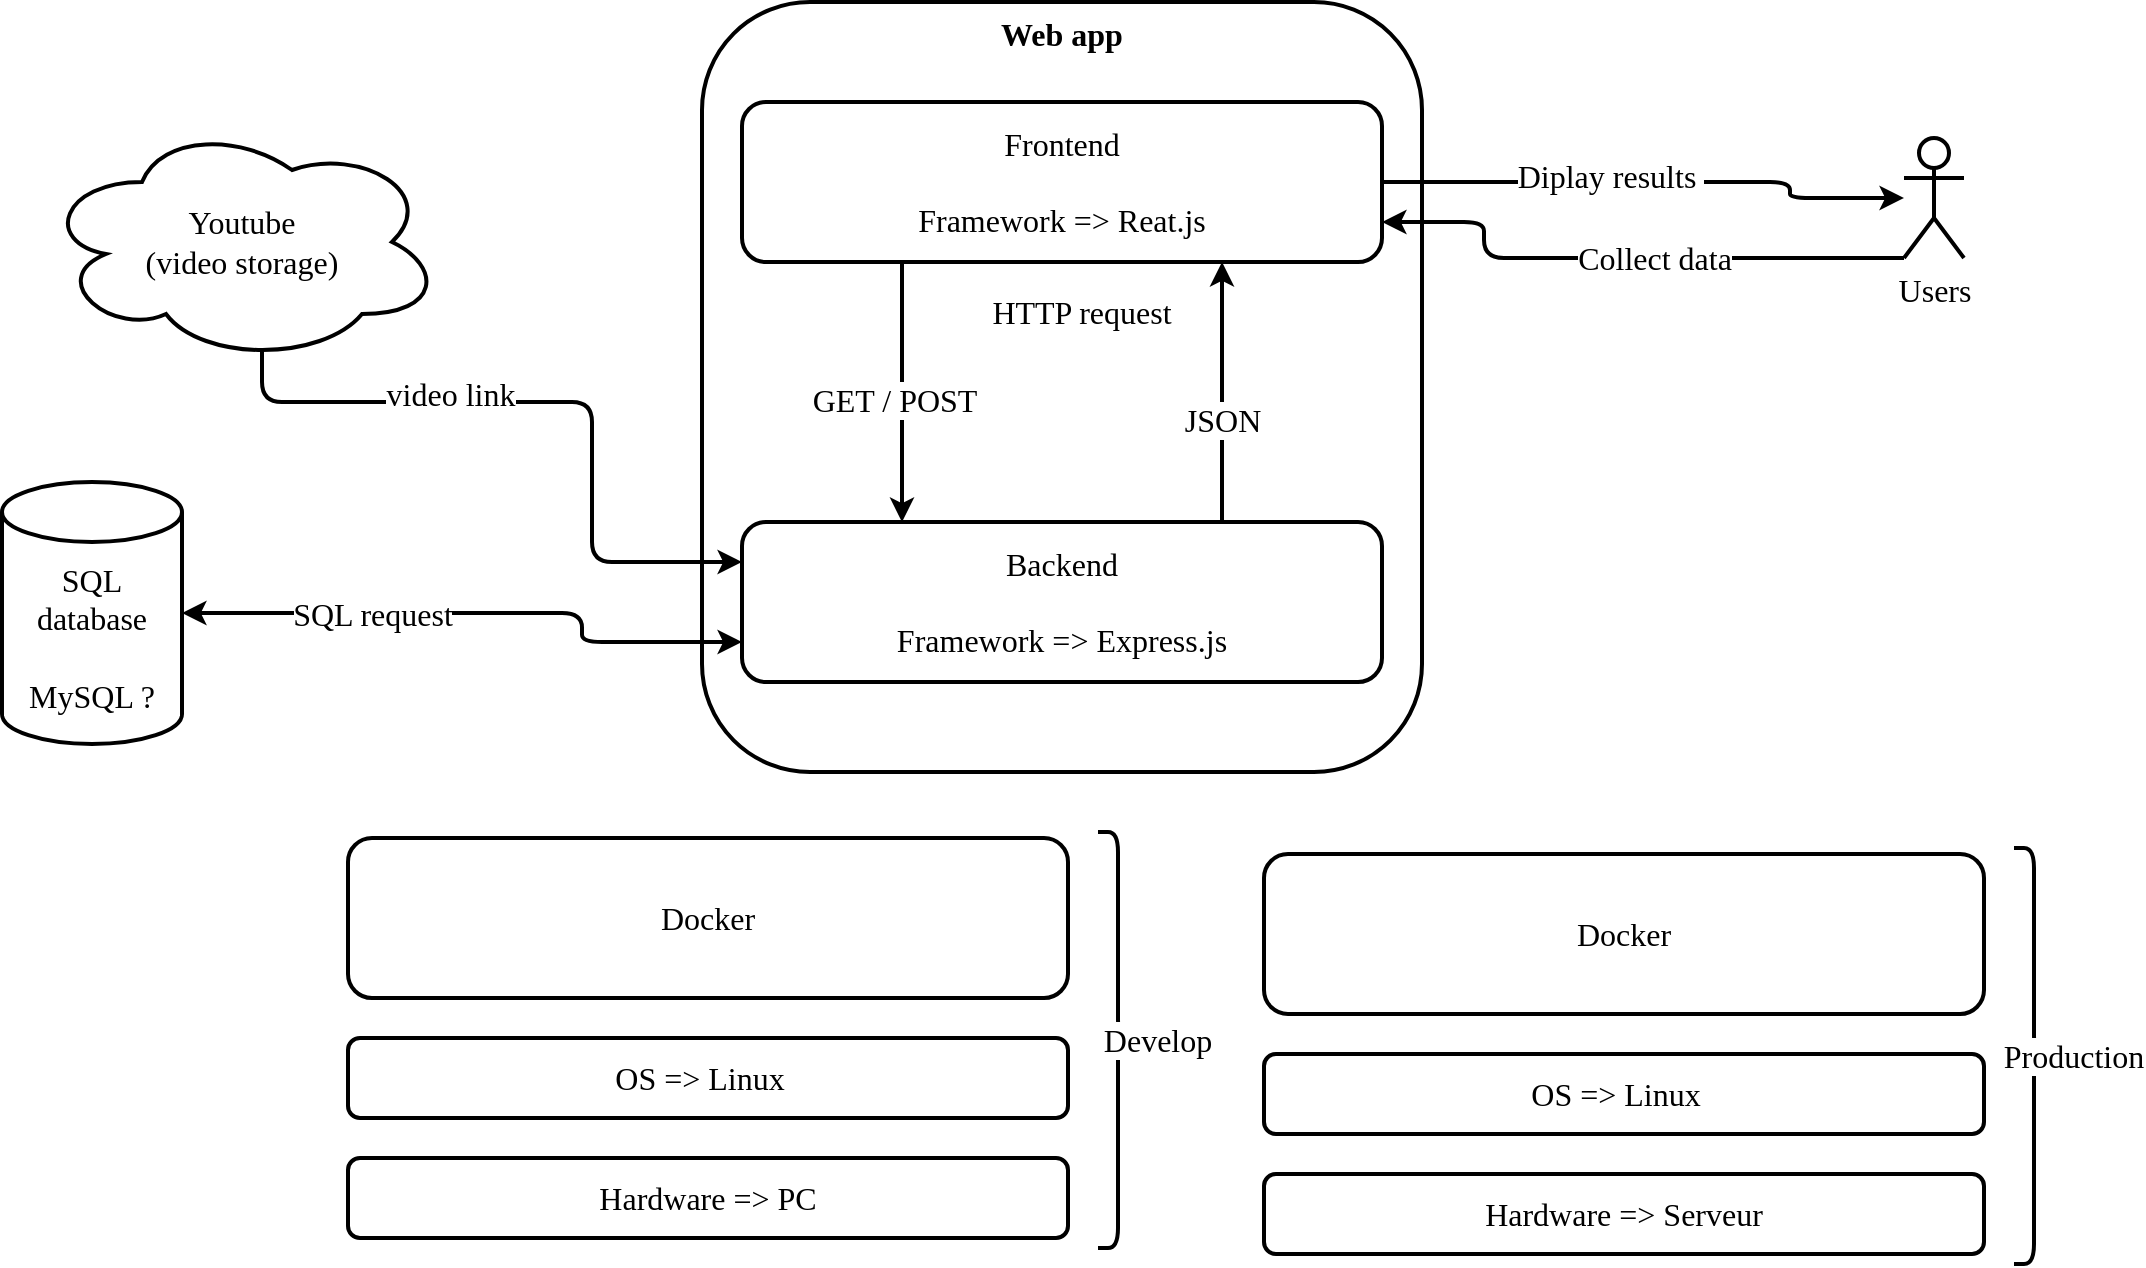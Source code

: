 <mxfile version="26.0.10">
  <diagram name="Architecture" id="LwtyrS3WK_ljkUNi1cgM">
    <mxGraphModel dx="1480" dy="1634" grid="0" gridSize="10" guides="1" tooltips="1" connect="1" arrows="1" fold="1" page="0" pageScale="1" pageWidth="827" pageHeight="1169" background="none" math="0" shadow="0">
      <root>
        <mxCell id="0" />
        <mxCell id="1" parent="0" />
        <mxCell id="aOAeQF0Wjegpi84AHOQ5-3" value="&lt;font data-font-src=&quot;https://fonts.googleapis.com/css?family=%3Cstyle%3E+%40import+url(&#39;https%3A%2F%2Ffonts.googleapis.com%2Fcss2%3Ffamily%3DSour%2BGummy%3Aital%2Cwght%400%2C100..900%3B1%2C100..900%26display%3Dswap&#39;)%3B+%3C%2Fstyle%3E&quot;&gt;SQL database&lt;/font&gt;&lt;div&gt;&lt;font data-font-src=&quot;https://fonts.googleapis.com/css?family=%3Cstyle%3E+%40import+url(&#39;https%3A%2F%2Ffonts.googleapis.com%2Fcss2%3Ffamily%3DSour%2BGummy%3Aital%2Cwght%400%2C100..900%3B1%2C100..900%26display%3Dswap&#39;)%3B+%3C%2Fstyle%3E&quot;&gt;&lt;br&gt;&lt;/font&gt;&lt;/div&gt;&lt;div&gt;MySQL ?&lt;/div&gt;" style="shape=cylinder3;whiteSpace=wrap;html=1;boundedLbl=1;backgroundOutline=1;size=15;fontFamily=Sour Gummy;1,100..900&amp;display=swap&#39;); &lt;/style&gt;;fontSize=16;fontColor=default;labelBackgroundColor=default;strokeWidth=2;snapToPoint=1;fontSource=https%3A%2F%2Ffonts.googleapis.com%2Fcss2%3Ffamily%3DSour%2BGummy%3Aital%2Cwght%400%2C100..900%3B1%2C100..900%26display%3Dswap;" parent="1" vertex="1">
          <mxGeometry x="640" y="220" width="90" height="131" as="geometry" />
        </mxCell>
        <mxCell id="VkoZAYC8j9W9dHgbqX4g-9" value="&lt;b&gt;Web app&lt;/b&gt;" style="rounded=1;whiteSpace=wrap;html=1;strokeColor=default;strokeWidth=2;align=center;verticalAlign=top;spacing=2;fontFamily=Sour Gummy;fontSize=16;fontColor=default;fontStyle=0;labelBorderColor=none;fillColor=default;gradientColor=none;fontSource=https%3A%2F%2Ffonts.googleapis.com%2Fcss2%3Ffamily%3DSour%2BGummy%3Aital%2Cwght%400%2C100..900%3B1%2C100..900%26display%3Dswap;" parent="1" vertex="1">
          <mxGeometry x="990" y="-20" width="360" height="385" as="geometry" />
        </mxCell>
        <mxCell id="VkoZAYC8j9W9dHgbqX4g-11" style="edgeStyle=orthogonalEdgeStyle;shape=connector;curved=0;rounded=1;jumpStyle=gap;jumpSize=10;orthogonalLoop=1;jettySize=auto;html=1;entryX=0;entryY=0.75;entryDx=0;entryDy=0;shadow=0;strokeColor=default;strokeWidth=2;align=center;verticalAlign=middle;fontFamily=Lucida Console;fontSize=16;fontColor=default;fontStyle=0;labelBorderColor=none;labelBackgroundColor=default;endArrow=classic;flowAnimation=0;startArrow=classic;startFill=1;exitX=1;exitY=0.5;exitDx=0;exitDy=0;exitPerimeter=0;" parent="1" source="aOAeQF0Wjegpi84AHOQ5-3" target="EupUgoVLVKRCz6Iabv77-3" edge="1">
          <mxGeometry relative="1" as="geometry">
            <mxPoint x="784" y="317" as="sourcePoint" />
            <Array as="points">
              <mxPoint x="930" y="286" />
              <mxPoint x="930" y="300" />
            </Array>
          </mxGeometry>
        </mxCell>
        <mxCell id="EupUgoVLVKRCz6Iabv77-16" value="SQL request" style="edgeLabel;html=1;align=center;verticalAlign=middle;resizable=0;points=[];fontFamily=Sour Gummy;fontSource=https%3A%2F%2Ffonts.googleapis.com%2Fcss2%3Ffamily%3DSour%2BGummy%3Aital%2Cwght%400%2C100..900%3B1%2C100..900%26display%3Dswap;fontSize=16;fontColor=default;fontStyle=0;labelBorderColor=none;labelBackgroundColor=default;" vertex="1" connectable="0" parent="VkoZAYC8j9W9dHgbqX4g-11">
          <mxGeometry x="-0.32" y="-1" relative="1" as="geometry">
            <mxPoint x="-5" y="-1" as="offset" />
          </mxGeometry>
        </mxCell>
        <mxCell id="EupUgoVLVKRCz6Iabv77-6" style="edgeStyle=orthogonalEdgeStyle;shape=connector;curved=0;rounded=1;jumpStyle=none;jumpSize=10;orthogonalLoop=1;jettySize=auto;html=1;exitX=0.25;exitY=1;exitDx=0;exitDy=0;entryX=0.25;entryY=0;entryDx=0;entryDy=0;shadow=0;strokeColor=default;strokeWidth=2;align=center;verticalAlign=middle;fontFamily=Sour Gummy;fontSource=https%3A%2F%2Ffonts.googleapis.com%2Fcss2%3Ffamily%3DSour%2BGummy%3Aital%2Cwght%400%2C100..900%3B1%2C100..900%26display%3Dswap;fontSize=16;fontColor=default;fontStyle=0;labelBorderColor=none;labelBackgroundColor=default;endArrow=classic;flowAnimation=0;" edge="1" parent="1" source="EupUgoVLVKRCz6Iabv77-2" target="EupUgoVLVKRCz6Iabv77-3">
          <mxGeometry relative="1" as="geometry" />
        </mxCell>
        <mxCell id="EupUgoVLVKRCz6Iabv77-8" value="GET / POST" style="edgeLabel;html=1;align=center;verticalAlign=middle;resizable=0;points=[];fontFamily=Sour Gummy;fontSource=https%3A%2F%2Ffonts.googleapis.com%2Fcss2%3Ffamily%3DSour%2BGummy%3Aital%2Cwght%400%2C100..900%3B1%2C100..900%26display%3Dswap;fontSize=16;fontColor=default;fontStyle=0;labelBorderColor=none;labelBackgroundColor=default;" vertex="1" connectable="0" parent="EupUgoVLVKRCz6Iabv77-6">
          <mxGeometry x="0.06" y="-4" relative="1" as="geometry">
            <mxPoint as="offset" />
          </mxGeometry>
        </mxCell>
        <mxCell id="EupUgoVLVKRCz6Iabv77-27" style="edgeStyle=orthogonalEdgeStyle;shape=connector;curved=0;rounded=1;jumpStyle=none;jumpSize=10;orthogonalLoop=1;jettySize=auto;html=1;exitX=1;exitY=0.5;exitDx=0;exitDy=0;shadow=0;strokeColor=default;strokeWidth=2;align=center;verticalAlign=middle;fontFamily=Sour Gummy;fontSource=https%3A%2F%2Ffonts.googleapis.com%2Fcss2%3Ffamily%3DSour%2BGummy%3Aital%2Cwght%400%2C100..900%3B1%2C100..900%26display%3Dswap;fontSize=16;fontColor=default;fontStyle=0;labelBorderColor=none;labelBackgroundColor=default;endArrow=classic;flowAnimation=0;" edge="1" parent="1" source="EupUgoVLVKRCz6Iabv77-2" target="EupUgoVLVKRCz6Iabv77-26">
          <mxGeometry relative="1" as="geometry">
            <Array as="points">
              <mxPoint x="1534" y="70" />
              <mxPoint x="1534" y="78" />
            </Array>
          </mxGeometry>
        </mxCell>
        <mxCell id="EupUgoVLVKRCz6Iabv77-28" value="Diplay results&amp;nbsp;" style="edgeLabel;html=1;align=center;verticalAlign=middle;resizable=0;points=[];rounded=1;shadow=0;strokeColor=default;strokeWidth=2;fontFamily=Sour Gummy;fontSource=https%3A%2F%2Ffonts.googleapis.com%2Fcss2%3Ffamily%3DSour%2BGummy%3Aital%2Cwght%400%2C100..900%3B1%2C100..900%26display%3Dswap;fontSize=16;fontColor=default;fontStyle=0;labelBorderColor=none;labelBackgroundColor=default;fillColor=default;" vertex="1" connectable="0" parent="EupUgoVLVKRCz6Iabv77-27">
          <mxGeometry x="-0.167" y="5" relative="1" as="geometry">
            <mxPoint x="2" y="2" as="offset" />
          </mxGeometry>
        </mxCell>
        <mxCell id="EupUgoVLVKRCz6Iabv77-2" value="Frontend&lt;div&gt;&lt;br&gt;&lt;/div&gt;&lt;div&gt;Framework =&amp;gt; Reat.js&lt;/div&gt;" style="rounded=1;whiteSpace=wrap;html=1;shadow=0;strokeColor=default;strokeWidth=2;align=center;verticalAlign=middle;spacing=2;fontFamily=Sour Gummy;fontSource=https%3A%2F%2Ffonts.googleapis.com%2Fcss2%3Ffamily%3DSour%2BGummy%3Aital%2Cwght%400%2C100..900%3B1%2C100..900%26display%3Dswap;fontSize=16;fontColor=default;fontStyle=0;labelBorderColor=none;labelBackgroundColor=default;fillColor=default;gradientColor=none;" vertex="1" parent="1">
          <mxGeometry x="1010" y="30" width="320" height="80" as="geometry" />
        </mxCell>
        <mxCell id="EupUgoVLVKRCz6Iabv77-7" style="edgeStyle=orthogonalEdgeStyle;shape=connector;curved=0;rounded=1;jumpStyle=none;jumpSize=10;orthogonalLoop=1;jettySize=auto;html=1;exitX=0.75;exitY=0;exitDx=0;exitDy=0;entryX=0.75;entryY=1;entryDx=0;entryDy=0;shadow=0;strokeColor=default;strokeWidth=2;align=center;verticalAlign=middle;fontFamily=Sour Gummy;fontSource=https%3A%2F%2Ffonts.googleapis.com%2Fcss2%3Ffamily%3DSour%2BGummy%3Aital%2Cwght%400%2C100..900%3B1%2C100..900%26display%3Dswap;fontSize=16;fontColor=default;fontStyle=0;labelBorderColor=none;labelBackgroundColor=default;endArrow=classic;flowAnimation=0;" edge="1" parent="1" source="EupUgoVLVKRCz6Iabv77-3" target="EupUgoVLVKRCz6Iabv77-2">
          <mxGeometry relative="1" as="geometry" />
        </mxCell>
        <mxCell id="EupUgoVLVKRCz6Iabv77-9" value="JSON" style="edgeLabel;html=1;align=center;verticalAlign=middle;resizable=0;points=[];fontFamily=Sour Gummy;fontSource=https%3A%2F%2Ffonts.googleapis.com%2Fcss2%3Ffamily%3DSour%2BGummy%3Aital%2Cwght%400%2C100..900%3B1%2C100..900%26display%3Dswap;fontSize=16;fontColor=default;fontStyle=0;labelBorderColor=none;labelBackgroundColor=default;" vertex="1" connectable="0" parent="EupUgoVLVKRCz6Iabv77-7">
          <mxGeometry x="-0.215" relative="1" as="geometry">
            <mxPoint as="offset" />
          </mxGeometry>
        </mxCell>
        <mxCell id="EupUgoVLVKRCz6Iabv77-3" value="Backend&lt;br&gt;&lt;br&gt;Framework =&amp;gt; Express.js" style="rounded=1;shadow=0;strokeColor=default;strokeWidth=2;align=center;verticalAlign=middle;spacing=2;fontFamily=Sour Gummy;fontSource=https%3A%2F%2Ffonts.googleapis.com%2Fcss2%3Ffamily%3DSour%2BGummy%3Aital%2Cwght%400%2C100..900%3B1%2C100..900%26display%3Dswap;fontSize=16;fontColor=default;fontStyle=0;labelBorderColor=none;labelBackgroundColor=default;fillColor=default;gradientColor=none;whiteSpace=wrap;html=1;" vertex="1" parent="1">
          <mxGeometry x="1010" y="240" width="320" height="80" as="geometry" />
        </mxCell>
        <mxCell id="EupUgoVLVKRCz6Iabv77-10" value="HTTP request" style="text;html=1;align=center;verticalAlign=middle;whiteSpace=wrap;rounded=0;fontFamily=Sour Gummy;fontSource=https%3A%2F%2Ffonts.googleapis.com%2Fcss2%3Ffamily%3DSour%2BGummy%3Aital%2Cwght%400%2C100..900%3B1%2C100..900%26display%3Dswap;fontSize=16;fontColor=default;fontStyle=0;labelBorderColor=none;labelBackgroundColor=default;" vertex="1" parent="1">
          <mxGeometry x="1125" y="120" width="110" height="30" as="geometry" />
        </mxCell>
        <mxCell id="EupUgoVLVKRCz6Iabv77-12" style="edgeStyle=orthogonalEdgeStyle;shape=connector;curved=0;rounded=1;jumpStyle=none;jumpSize=10;orthogonalLoop=1;jettySize=auto;html=1;exitX=0.55;exitY=0.95;exitDx=0;exitDy=0;exitPerimeter=0;entryX=0;entryY=0.25;entryDx=0;entryDy=0;shadow=0;strokeColor=default;strokeWidth=2;align=center;verticalAlign=middle;fontFamily=Sour Gummy;fontSource=https%3A%2F%2Ffonts.googleapis.com%2Fcss2%3Ffamily%3DSour%2BGummy%3Aital%2Cwght%400%2C100..900%3B1%2C100..900%26display%3Dswap;fontSize=16;fontColor=default;fontStyle=0;labelBorderColor=none;labelBackgroundColor=default;endArrow=classic;flowAnimation=0;" edge="1" parent="1" source="EupUgoVLVKRCz6Iabv77-11" target="EupUgoVLVKRCz6Iabv77-3">
          <mxGeometry relative="1" as="geometry">
            <Array as="points">
              <mxPoint x="770" y="180" />
              <mxPoint x="935" y="180" />
              <mxPoint x="935" y="260" />
            </Array>
          </mxGeometry>
        </mxCell>
        <mxCell id="EupUgoVLVKRCz6Iabv77-13" value="video link" style="edgeLabel;html=1;align=center;verticalAlign=middle;resizable=0;points=[];fontFamily=Sour Gummy;fontSource=https%3A%2F%2Ffonts.googleapis.com%2Fcss2%3Ffamily%3DSour%2BGummy%3Aital%2Cwght%400%2C100..900%3B1%2C100..900%26display%3Dswap;fontSize=16;fontColor=default;fontStyle=0;labelBorderColor=none;labelBackgroundColor=default;" vertex="1" connectable="0" parent="EupUgoVLVKRCz6Iabv77-12">
          <mxGeometry x="-0.306" y="4" relative="1" as="geometry">
            <mxPoint as="offset" />
          </mxGeometry>
        </mxCell>
        <mxCell id="EupUgoVLVKRCz6Iabv77-11" value="Youtube&lt;div&gt;(video storage)&lt;/div&gt;" style="ellipse;shape=cloud;whiteSpace=wrap;html=1;rounded=1;shadow=0;strokeColor=default;strokeWidth=2;align=center;verticalAlign=middle;spacing=2;fontFamily=Sour Gummy;fontSource=https%3A%2F%2Ffonts.googleapis.com%2Fcss2%3Ffamily%3DSour%2BGummy%3Aital%2Cwght%400%2C100..900%3B1%2C100..900%26display%3Dswap;fontSize=16;fontColor=default;fontStyle=0;labelBorderColor=none;labelBackgroundColor=default;fillColor=default;gradientColor=none;" vertex="1" parent="1">
          <mxGeometry x="660" y="40" width="200" height="120" as="geometry" />
        </mxCell>
        <mxCell id="EupUgoVLVKRCz6Iabv77-18" value="" style="group" vertex="1" connectable="0" parent="1">
          <mxGeometry x="1271" y="403" width="389" height="208" as="geometry" />
        </mxCell>
        <mxCell id="VkoZAYC8j9W9dHgbqX4g-2" value="OS =&amp;gt; Linux&amp;nbsp;&amp;nbsp;" style="rounded=1;strokeColor=default;strokeWidth=2;align=center;verticalAlign=middle;spacing=2;fontFamily=Sour Gummy;fontSize=16;fontColor=default;fontStyle=0;fillColor=default;html=1;whiteSpace=wrap;labelBorderColor=none;gradientColor=none;fontSource=https%3A%2F%2Ffonts.googleapis.com%2Fcss2%3Ffamily%3DSour%2BGummy%3Aital%2Cwght%400%2C100..900%3B1%2C100..900%26display%3Dswap;" parent="EupUgoVLVKRCz6Iabv77-18" vertex="1">
          <mxGeometry y="103" width="360" height="40" as="geometry" />
        </mxCell>
        <mxCell id="VkoZAYC8j9W9dHgbqX4g-3" value="Hardware =&amp;gt; Serveur" style="rounded=1;strokeColor=default;strokeWidth=2;align=center;verticalAlign=middle;spacing=2;fontFamily=Sour Gummy;fontSize=16;fontColor=default;fontStyle=0;fillColor=default;html=1;whiteSpace=wrap;labelBorderColor=none;gradientColor=none;fontSource=https%3A%2F%2Ffonts.googleapis.com%2Fcss2%3Ffamily%3DSour%2BGummy%3Aital%2Cwght%400%2C100..900%3B1%2C100..900%26display%3Dswap;" parent="EupUgoVLVKRCz6Iabv77-18" vertex="1">
          <mxGeometry y="163" width="360" height="40" as="geometry" />
        </mxCell>
        <mxCell id="VkoZAYC8j9W9dHgbqX4g-4" value="Docker" style="rounded=1;strokeColor=default;strokeWidth=2;align=center;verticalAlign=middle;spacing=2;fontFamily=Sour Gummy;fontSize=16;fontColor=default;fontStyle=0;fillColor=default;html=1;whiteSpace=wrap;labelBorderColor=none;gradientColor=none;fontSource=https%3A%2F%2Ffonts.googleapis.com%2Fcss2%3Ffamily%3DSour%2BGummy%3Aital%2Cwght%400%2C100..900%3B1%2C100..900%26display%3Dswap;" parent="EupUgoVLVKRCz6Iabv77-18" vertex="1">
          <mxGeometry y="3" width="360" height="80" as="geometry" />
        </mxCell>
        <mxCell id="VkoZAYC8j9W9dHgbqX4g-5" value="" style="shape=image;verticalLabelPosition=bottom;labelBackgroundColor=default;verticalAlign=top;aspect=fixed;imageAspect=0;image=https://wiki.ghr36cloud.com/docker.png;" parent="EupUgoVLVKRCz6Iabv77-18" vertex="1">
          <mxGeometry x="250" y="14.04" width="70" height="57.93" as="geometry" />
        </mxCell>
        <mxCell id="EupUgoVLVKRCz6Iabv77-17" value="Production" style="shape=curlyBracket;whiteSpace=wrap;html=1;rounded=1;flipH=1;labelPosition=right;verticalLabelPosition=middle;align=center;verticalAlign=middle;fontFamily=Sour Gummy;fontSource=https%3A%2F%2Ffonts.googleapis.com%2Fcss2%3Ffamily%3DSour%2BGummy%3Aital%2Cwght%400%2C100..900%3B1%2C100..900%26display%3Dswap;fontSize=16;fontColor=default;fontStyle=0;labelBorderColor=none;labelBackgroundColor=default;shadow=0;strokeColor=default;strokeWidth=2;" vertex="1" parent="EupUgoVLVKRCz6Iabv77-18">
          <mxGeometry x="375" width="20" height="208" as="geometry" />
        </mxCell>
        <mxCell id="EupUgoVLVKRCz6Iabv77-19" value="" style="group" vertex="1" connectable="0" parent="1">
          <mxGeometry x="813" y="395" width="389" height="208" as="geometry" />
        </mxCell>
        <mxCell id="EupUgoVLVKRCz6Iabv77-20" value="OS =&amp;gt; Linux&amp;nbsp;&amp;nbsp;" style="rounded=1;strokeColor=default;strokeWidth=2;align=center;verticalAlign=middle;spacing=2;fontFamily=Sour Gummy;fontSize=16;fontColor=default;fontStyle=0;fillColor=default;html=1;whiteSpace=wrap;labelBorderColor=none;gradientColor=none;fontSource=https%3A%2F%2Ffonts.googleapis.com%2Fcss2%3Ffamily%3DSour%2BGummy%3Aital%2Cwght%400%2C100..900%3B1%2C100..900%26display%3Dswap;" vertex="1" parent="EupUgoVLVKRCz6Iabv77-19">
          <mxGeometry y="103" width="360" height="40" as="geometry" />
        </mxCell>
        <mxCell id="EupUgoVLVKRCz6Iabv77-21" value="Hardware =&amp;gt; PC" style="rounded=1;strokeColor=default;strokeWidth=2;align=center;verticalAlign=middle;spacing=2;fontFamily=Sour Gummy;fontSize=16;fontColor=default;fontStyle=0;fillColor=default;html=1;whiteSpace=wrap;labelBorderColor=none;gradientColor=none;fontSource=https%3A%2F%2Ffonts.googleapis.com%2Fcss2%3Ffamily%3DSour%2BGummy%3Aital%2Cwght%400%2C100..900%3B1%2C100..900%26display%3Dswap;" vertex="1" parent="EupUgoVLVKRCz6Iabv77-19">
          <mxGeometry y="163" width="360" height="40" as="geometry" />
        </mxCell>
        <mxCell id="EupUgoVLVKRCz6Iabv77-22" value="Docker" style="rounded=1;strokeColor=default;strokeWidth=2;align=center;verticalAlign=middle;spacing=2;fontFamily=Sour Gummy;fontSize=16;fontColor=default;fontStyle=0;fillColor=default;html=1;whiteSpace=wrap;labelBorderColor=none;gradientColor=none;fontSource=https%3A%2F%2Ffonts.googleapis.com%2Fcss2%3Ffamily%3DSour%2BGummy%3Aital%2Cwght%400%2C100..900%3B1%2C100..900%26display%3Dswap;" vertex="1" parent="EupUgoVLVKRCz6Iabv77-19">
          <mxGeometry y="3" width="360" height="80" as="geometry" />
        </mxCell>
        <mxCell id="EupUgoVLVKRCz6Iabv77-23" value="" style="shape=image;verticalLabelPosition=bottom;labelBackgroundColor=default;verticalAlign=top;aspect=fixed;imageAspect=0;image=https://wiki.ghr36cloud.com/docker.png;" vertex="1" parent="EupUgoVLVKRCz6Iabv77-19">
          <mxGeometry x="250" y="14.04" width="70" height="57.93" as="geometry" />
        </mxCell>
        <mxCell id="EupUgoVLVKRCz6Iabv77-24" value="Develop" style="shape=curlyBracket;whiteSpace=wrap;html=1;rounded=1;flipH=1;labelPosition=right;verticalLabelPosition=middle;align=center;verticalAlign=middle;fontFamily=Sour Gummy;fontSource=https%3A%2F%2Ffonts.googleapis.com%2Fcss2%3Ffamily%3DSour%2BGummy%3Aital%2Cwght%400%2C100..900%3B1%2C100..900%26display%3Dswap;fontSize=16;fontColor=default;fontStyle=0;labelBorderColor=none;labelBackgroundColor=default;shadow=0;strokeColor=default;strokeWidth=2;" vertex="1" parent="EupUgoVLVKRCz6Iabv77-19">
          <mxGeometry x="375" width="20" height="208" as="geometry" />
        </mxCell>
        <mxCell id="EupUgoVLVKRCz6Iabv77-31" style="edgeStyle=orthogonalEdgeStyle;shape=connector;curved=0;rounded=1;jumpStyle=none;jumpSize=10;orthogonalLoop=1;jettySize=auto;html=1;exitX=0;exitY=1;exitDx=0;exitDy=0;exitPerimeter=0;entryX=1;entryY=0.75;entryDx=0;entryDy=0;shadow=0;strokeColor=default;strokeWidth=2;align=center;verticalAlign=middle;fontFamily=Sour Gummy;fontSource=https%3A%2F%2Ffonts.googleapis.com%2Fcss2%3Ffamily%3DSour%2BGummy%3Aital%2Cwght%400%2C100..900%3B1%2C100..900%26display%3Dswap;fontSize=16;fontColor=default;fontStyle=0;labelBorderColor=none;labelBackgroundColor=default;endArrow=classic;flowAnimation=0;" edge="1" parent="1" source="EupUgoVLVKRCz6Iabv77-26" target="EupUgoVLVKRCz6Iabv77-2">
          <mxGeometry relative="1" as="geometry">
            <Array as="points">
              <mxPoint x="1381" y="108" />
              <mxPoint x="1381" y="90" />
            </Array>
          </mxGeometry>
        </mxCell>
        <mxCell id="EupUgoVLVKRCz6Iabv77-32" value="Collect data" style="edgeLabel;html=1;align=center;verticalAlign=middle;resizable=0;points=[];rounded=1;shadow=0;strokeColor=default;strokeWidth=2;fontFamily=Sour Gummy;fontSource=https%3A%2F%2Ffonts.googleapis.com%2Fcss2%3Ffamily%3DSour%2BGummy%3Aital%2Cwght%400%2C100..900%3B1%2C100..900%26display%3Dswap;fontSize=16;fontColor=default;fontStyle=0;labelBorderColor=none;labelBackgroundColor=default;fillColor=default;" vertex="1" connectable="0" parent="EupUgoVLVKRCz6Iabv77-31">
          <mxGeometry x="0.09" y="-1" relative="1" as="geometry">
            <mxPoint x="27" y="1" as="offset" />
          </mxGeometry>
        </mxCell>
        <mxCell id="EupUgoVLVKRCz6Iabv77-26" value="Users" style="shape=umlActor;verticalLabelPosition=bottom;verticalAlign=top;html=1;outlineConnect=0;strokeWidth=2;fontFamily=Sour Gummy;fontSource=https%3A%2F%2Ffonts.googleapis.com%2Fcss2%3Ffamily%3DSour%2BGummy%3Aital%2Cwght%400%2C100..900%3B1%2C100..900%26display%3Dswap;gradientColor=none;fontSize=16;rounded=1;shadow=0;strokeColor=default;align=center;fontColor=default;fontStyle=0;labelBorderColor=none;labelBackgroundColor=default;" vertex="1" parent="1">
          <mxGeometry x="1591" y="48" width="30" height="60" as="geometry" />
        </mxCell>
      </root>
    </mxGraphModel>
  </diagram>
</mxfile>
